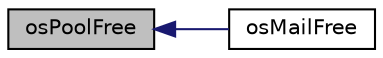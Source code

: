digraph "osPoolFree"
{
  edge [fontname="Helvetica",fontsize="10",labelfontname="Helvetica",labelfontsize="10"];
  node [fontname="Helvetica",fontsize="10",shape=record];
  rankdir="LR";
  Node81 [label="osPoolFree",height=0.2,width=0.4,color="black", fillcolor="grey75", style="filled", fontcolor="black"];
  Node81 -> Node82 [dir="back",color="midnightblue",fontsize="10",style="solid",fontname="Helvetica"];
  Node82 [label="osMailFree",height=0.2,width=0.4,color="black", fillcolor="white", style="filled",URL="$cmsis__os_8h.html#a27c1060cf21393f96b4fd1ed1c0167cc",tooltip="Free a memory block from a mail. "];
}
